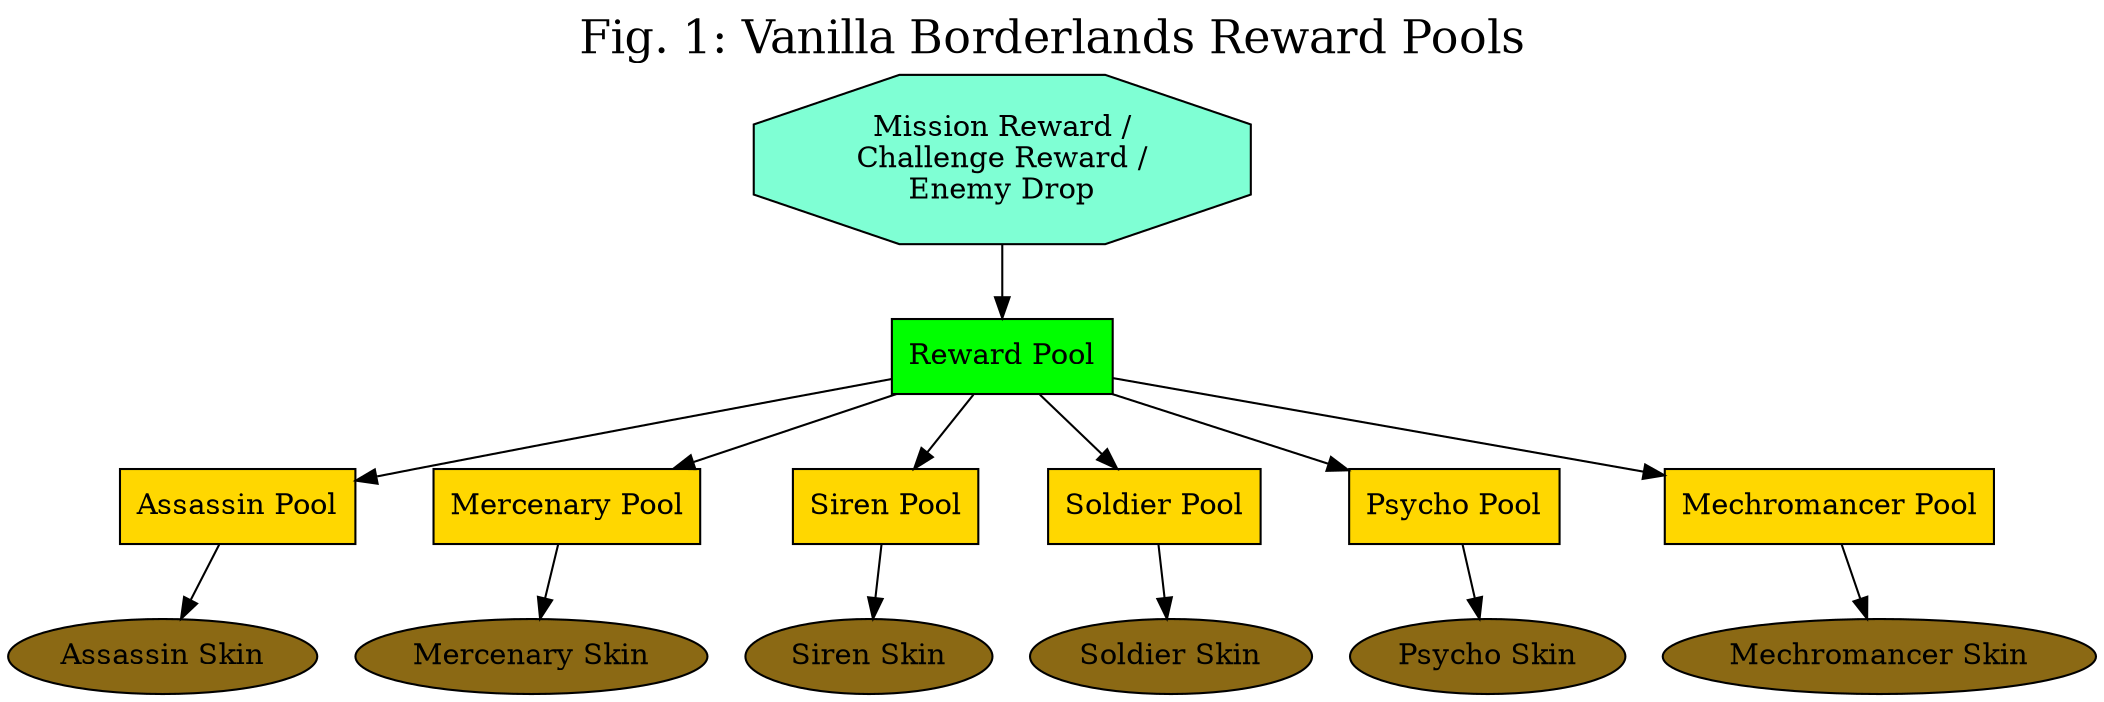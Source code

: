 digraph reward {

    labelloc = "t";
    fontsize = 22;
    label = <Fig. 1: Vanilla Borderlands Reward Pools>

    {
        node [shape=octagon style=filled fillcolor=aquamarine1];
        thing [label=<Mission Reward /<br/>Challenge Reward /<br/>Enemy Drop>];
    }
    {
        node [shape=rectangle style=filled fillcolor=green];
        reward [label="Reward Pool"]
    }
    {
        node [shape=rectangle style=filled fillcolor=gold];
        pool_ass [label="Assassin Pool"];
        pool_merc [label="Mercenary Pool"];
        pool_siren [label="Siren Pool"];
        pool_soldier [label="Soldier Pool"];
        pool_psycho [label="Psycho Pool"];
        pool_mech [label="Mechromancer Pool"];
    }
    {
        node [style=filled fillcolor=goldenrod4];
        skin_ass [label="Assassin Skin"];
        skin_merc [label="Mercenary Skin"];
        skin_siren [label="Siren Skin"];
        skin_soldier [label="Soldier Skin"];
        skin_psycho [label="Psycho Skin"];
        skin_mech [label="Mechromancer Skin"];
    }

    thing -> reward;

    reward -> pool_ass;
    reward -> pool_merc;
    reward -> pool_siren;
    reward -> pool_soldier;
    reward -> pool_psycho;
    reward -> pool_mech;

    pool_ass -> skin_ass;
    pool_merc -> skin_merc;
    pool_siren -> skin_siren;
    pool_soldier -> skin_soldier;
    pool_psycho -> skin_psycho;
    pool_mech -> skin_mech;
}
